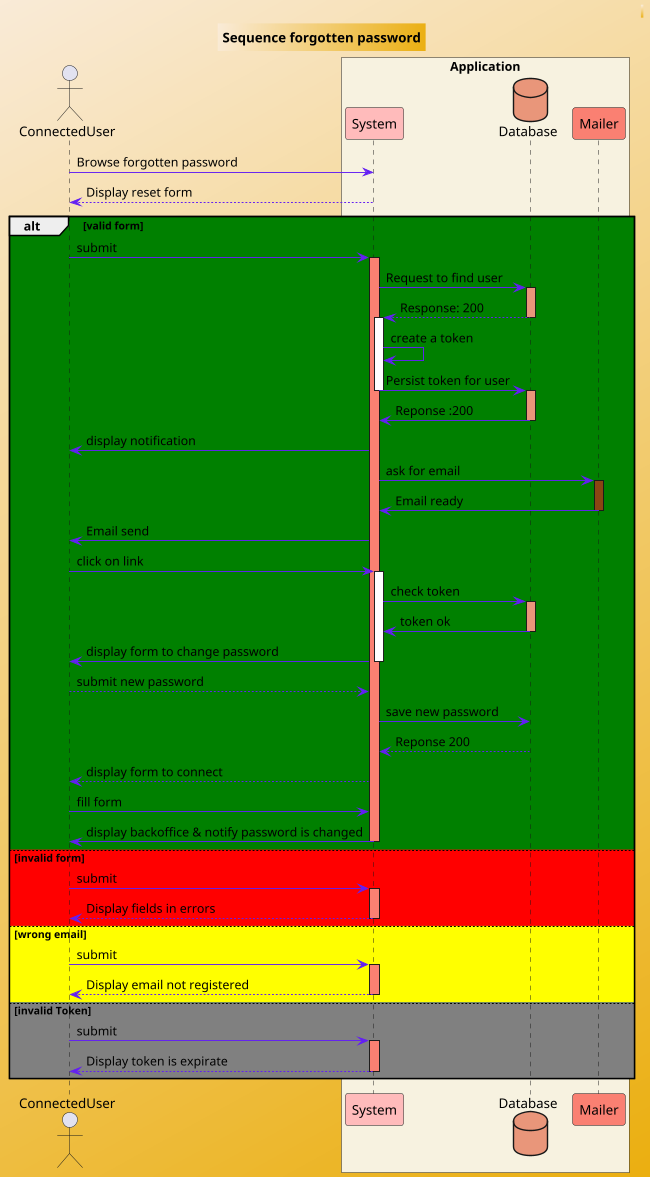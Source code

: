@startuml forgotten password
skinparam backgroundcolor AntiqueWhite/#EBAF10
scale 650 width

skinparam class {
    BackgroundColor #F2621F
    ArrowColor #631FF2
    BorderColor #DB2790
}

header ""

TITLE "Sequence forgotten password"
skinparam backgroundcolor AntiqueWhite/#EBAF10
scale 650 width

skinparam class {
    BackgroundColor #F2621F
    ArrowColor #631FF2
    BorderColor #DB2790
}

header ""

TITLE "Sequence forgotten password"

actor ConnectedUser

box "Application" #F7F2E0

participant System #FFBBBB
database Database #DarkSalmon
participant Mailer #Salmon

ConnectedUser -> System: Browse forgotten password
System --> ConnectedUser: Display reset form

alt #green valid form
ConnectedUser -> System: submit
activate System #Salmon
System -> Database: Request to find user
activate Database #DarkSalmon
Database --> System: Response: 200
deactivate Database
activate System
System -> System: create a token
System -> Database: Persist token for user
deactivate System
activate Database #DarkSalmon
Database -> System : Reponse :200
deactivate Database
System -> ConnectedUser: display notification
System -> Mailer: ask for email
activate Mailer #SaddleBrown
Mailer -> System: Email ready
deactivate Mailer
System -> ConnectedUser: Email send
ConnectedUser -> System: click on link
activate System
System -> Database: check token
activate Database #DarkSalmon
Database -> System: token ok
deactivate Database
System -> ConnectedUser: display form to change password
deactivate System
ConnectedUser --> System: submit new password
System ->Database: save new password
Database --> System: Reponse 200
System --> ConnectedUser: display form to connect
ConnectedUser -> System: fill form
System -> ConnectedUser: display backoffice & notify password is changed
deactivate System

else #red invalid form
ConnectedUser -> System: submit
activate System #Salmon
System --> ConnectedUser : Display fields in errors
deactivate System
else #yellow wrong email
ConnectedUser -> System: submit
activate System #Salmon
System --> ConnectedUser : Display email not registered
deactivate System
else #gray invalid Token
ConnectedUser -> System: submit
activate System #Salmon
System --> ConnectedUser : Display token is expirate
deactivate System

end
@enduml

actor ConnectedUser

box "Application" #F7F2E0

participant System #FFBBBB
database Database #DarkSalmon
participant Mailer #Salmon

ConnectedUser -> System: Browse forgotten password
System --> ConnectedUser: Display reset form

alt #green valid form
ConnectedUser -> System: submit
activate System #Salmon
System -> Database: Request to find user
activate Database #DarkSalmon
Database --> System: Response: 200
deactivate Database
System -> Database: Request a token for user
activate Database #DarkSalmon
Database -> System : Reponse :200
deactivate Database
System -> Mailer: Request send Email
activate Mailer #SaddleBrown
Mailer --> System: prepare email (reponse 200)
System --> ConnectedUser: Send Email
ConnectedUser -> System: click on email link
System --> ConnectedUser: display form
ConnectedUser --> System: submit new password
System ->Database: save new password
Database --> System: Reponse 200
System --> ConnectedUser: display form to connect
deactivate Mailer
deactivate System

else #red invalid form
ConnectedUser -> System: submit
activate System #Salmon
System --> ConnectedUser : Display fields in errors
deactivate System

else #red wrong email

ConnectedUser -> System: submit
activate System #Salmon
System --> ConnectedUser : Display email not registered
deactivate System

end
@enduml